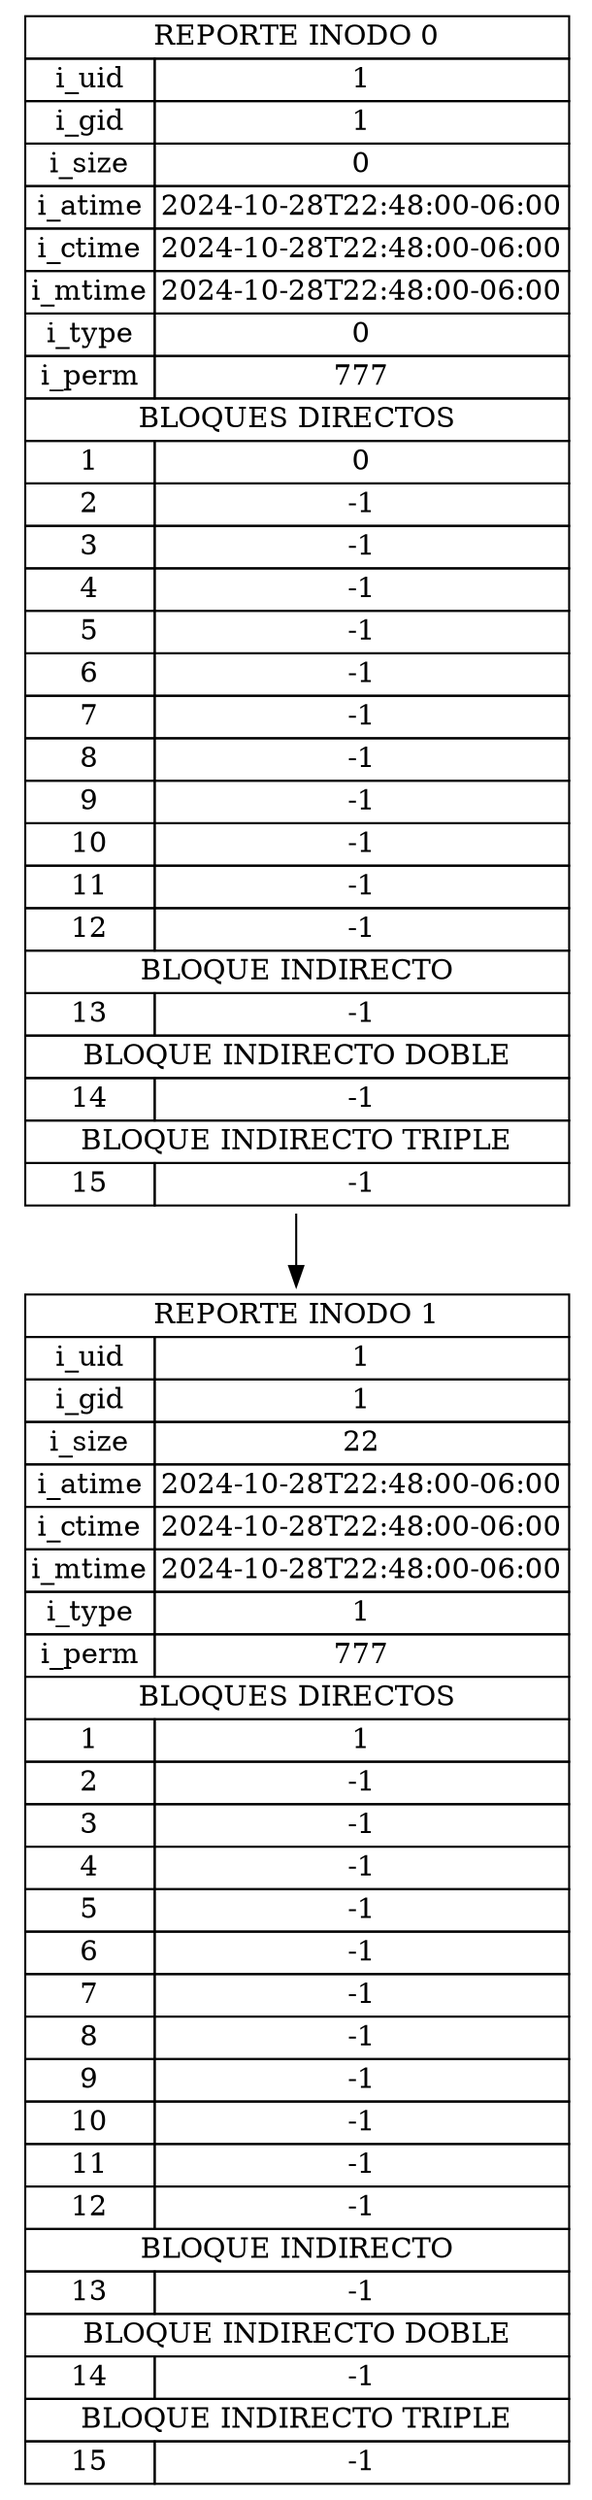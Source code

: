 digraph G {
        node [shape=plaintext]
    inode0 [label=<
            <table border="0" cellborder="1" cellspacing="0">
                <tr><td colspan="2"> REPORTE INODO 0 </td></tr>
                <tr><td>i_uid</td><td>1</td></tr>
                <tr><td>i_gid</td><td>1</td></tr>
                <tr><td>i_size</td><td>0</td></tr>
                <tr><td>i_atime</td><td>2024-10-28T22:48:00-06:00</td></tr>
                <tr><td>i_ctime</td><td>2024-10-28T22:48:00-06:00</td></tr>
                <tr><td>i_mtime</td><td>2024-10-28T22:48:00-06:00</td></tr>
                <tr><td>i_type</td><td>0</td></tr>
                <tr><td>i_perm</td><td>777</td></tr>
                <tr><td colspan="2">BLOQUES DIRECTOS</td></tr>
            <tr><td>1</td><td>0</td></tr><tr><td>2</td><td>-1</td></tr><tr><td>3</td><td>-1</td></tr><tr><td>4</td><td>-1</td></tr><tr><td>5</td><td>-1</td></tr><tr><td>6</td><td>-1</td></tr><tr><td>7</td><td>-1</td></tr><tr><td>8</td><td>-1</td></tr><tr><td>9</td><td>-1</td></tr><tr><td>10</td><td>-1</td></tr><tr><td>11</td><td>-1</td></tr><tr><td>12</td><td>-1</td></tr>
                <tr><td colspan="2">BLOQUE INDIRECTO</td></tr>
                <tr><td>13</td><td>-1</td></tr>
                <tr><td colspan="2">BLOQUE INDIRECTO DOBLE</td></tr>
                <tr><td>14</td><td>-1</td></tr>
                <tr><td colspan="2">BLOQUE INDIRECTO TRIPLE</td></tr>
                <tr><td>15</td><td>-1</td></tr>
            </table>>];
        inode0 -> inode1;
inode1 [label=<
            <table border="0" cellborder="1" cellspacing="0">
                <tr><td colspan="2"> REPORTE INODO 1 </td></tr>
                <tr><td>i_uid</td><td>1</td></tr>
                <tr><td>i_gid</td><td>1</td></tr>
                <tr><td>i_size</td><td>22</td></tr>
                <tr><td>i_atime</td><td>2024-10-28T22:48:00-06:00</td></tr>
                <tr><td>i_ctime</td><td>2024-10-28T22:48:00-06:00</td></tr>
                <tr><td>i_mtime</td><td>2024-10-28T22:48:00-06:00</td></tr>
                <tr><td>i_type</td><td>1</td></tr>
                <tr><td>i_perm</td><td>777</td></tr>
                <tr><td colspan="2">BLOQUES DIRECTOS</td></tr>
            <tr><td>1</td><td>1</td></tr><tr><td>2</td><td>-1</td></tr><tr><td>3</td><td>-1</td></tr><tr><td>4</td><td>-1</td></tr><tr><td>5</td><td>-1</td></tr><tr><td>6</td><td>-1</td></tr><tr><td>7</td><td>-1</td></tr><tr><td>8</td><td>-1</td></tr><tr><td>9</td><td>-1</td></tr><tr><td>10</td><td>-1</td></tr><tr><td>11</td><td>-1</td></tr><tr><td>12</td><td>-1</td></tr>
                <tr><td colspan="2">BLOQUE INDIRECTO</td></tr>
                <tr><td>13</td><td>-1</td></tr>
                <tr><td colspan="2">BLOQUE INDIRECTO DOBLE</td></tr>
                <tr><td>14</td><td>-1</td></tr>
                <tr><td colspan="2">BLOQUE INDIRECTO TRIPLE</td></tr>
                <tr><td>15</td><td>-1</td></tr>
            </table>>];
        }